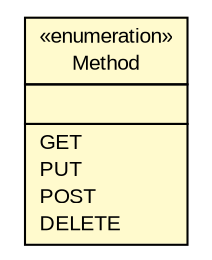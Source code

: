 #!/usr/local/bin/dot
#
# Class diagram 
# Generated by UmlGraph version 4.6 (http://www.spinellis.gr/sw/umlgraph)
#

digraph G {
	edge [fontname="arial",fontsize=10,labelfontname="arial",labelfontsize=10];
	node [fontname="arial",fontsize=10,shape=plaintext];
	// org.opentox.aa.policy.Method
	c1027 [label=<<table border="0" cellborder="1" cellspacing="0" cellpadding="2" port="p" bgcolor="lemonChiffon" href="./Method.html">
		<tr><td><table border="0" cellspacing="0" cellpadding="1">
			<tr><td> &laquo;enumeration&raquo; </td></tr>
			<tr><td> Method </td></tr>
		</table></td></tr>
		<tr><td><table border="0" cellspacing="0" cellpadding="1">
			<tr><td align="left">  </td></tr>
		</table></td></tr>
		<tr><td><table border="0" cellspacing="0" cellpadding="1">
			<tr><td align="left"> GET </td></tr>
			<tr><td align="left"> PUT </td></tr>
			<tr><td align="left"> POST </td></tr>
			<tr><td align="left"> DELETE </td></tr>
		</table></td></tr>
		</table>>, fontname="arial", fontcolor="black", fontsize=10.0];
}

